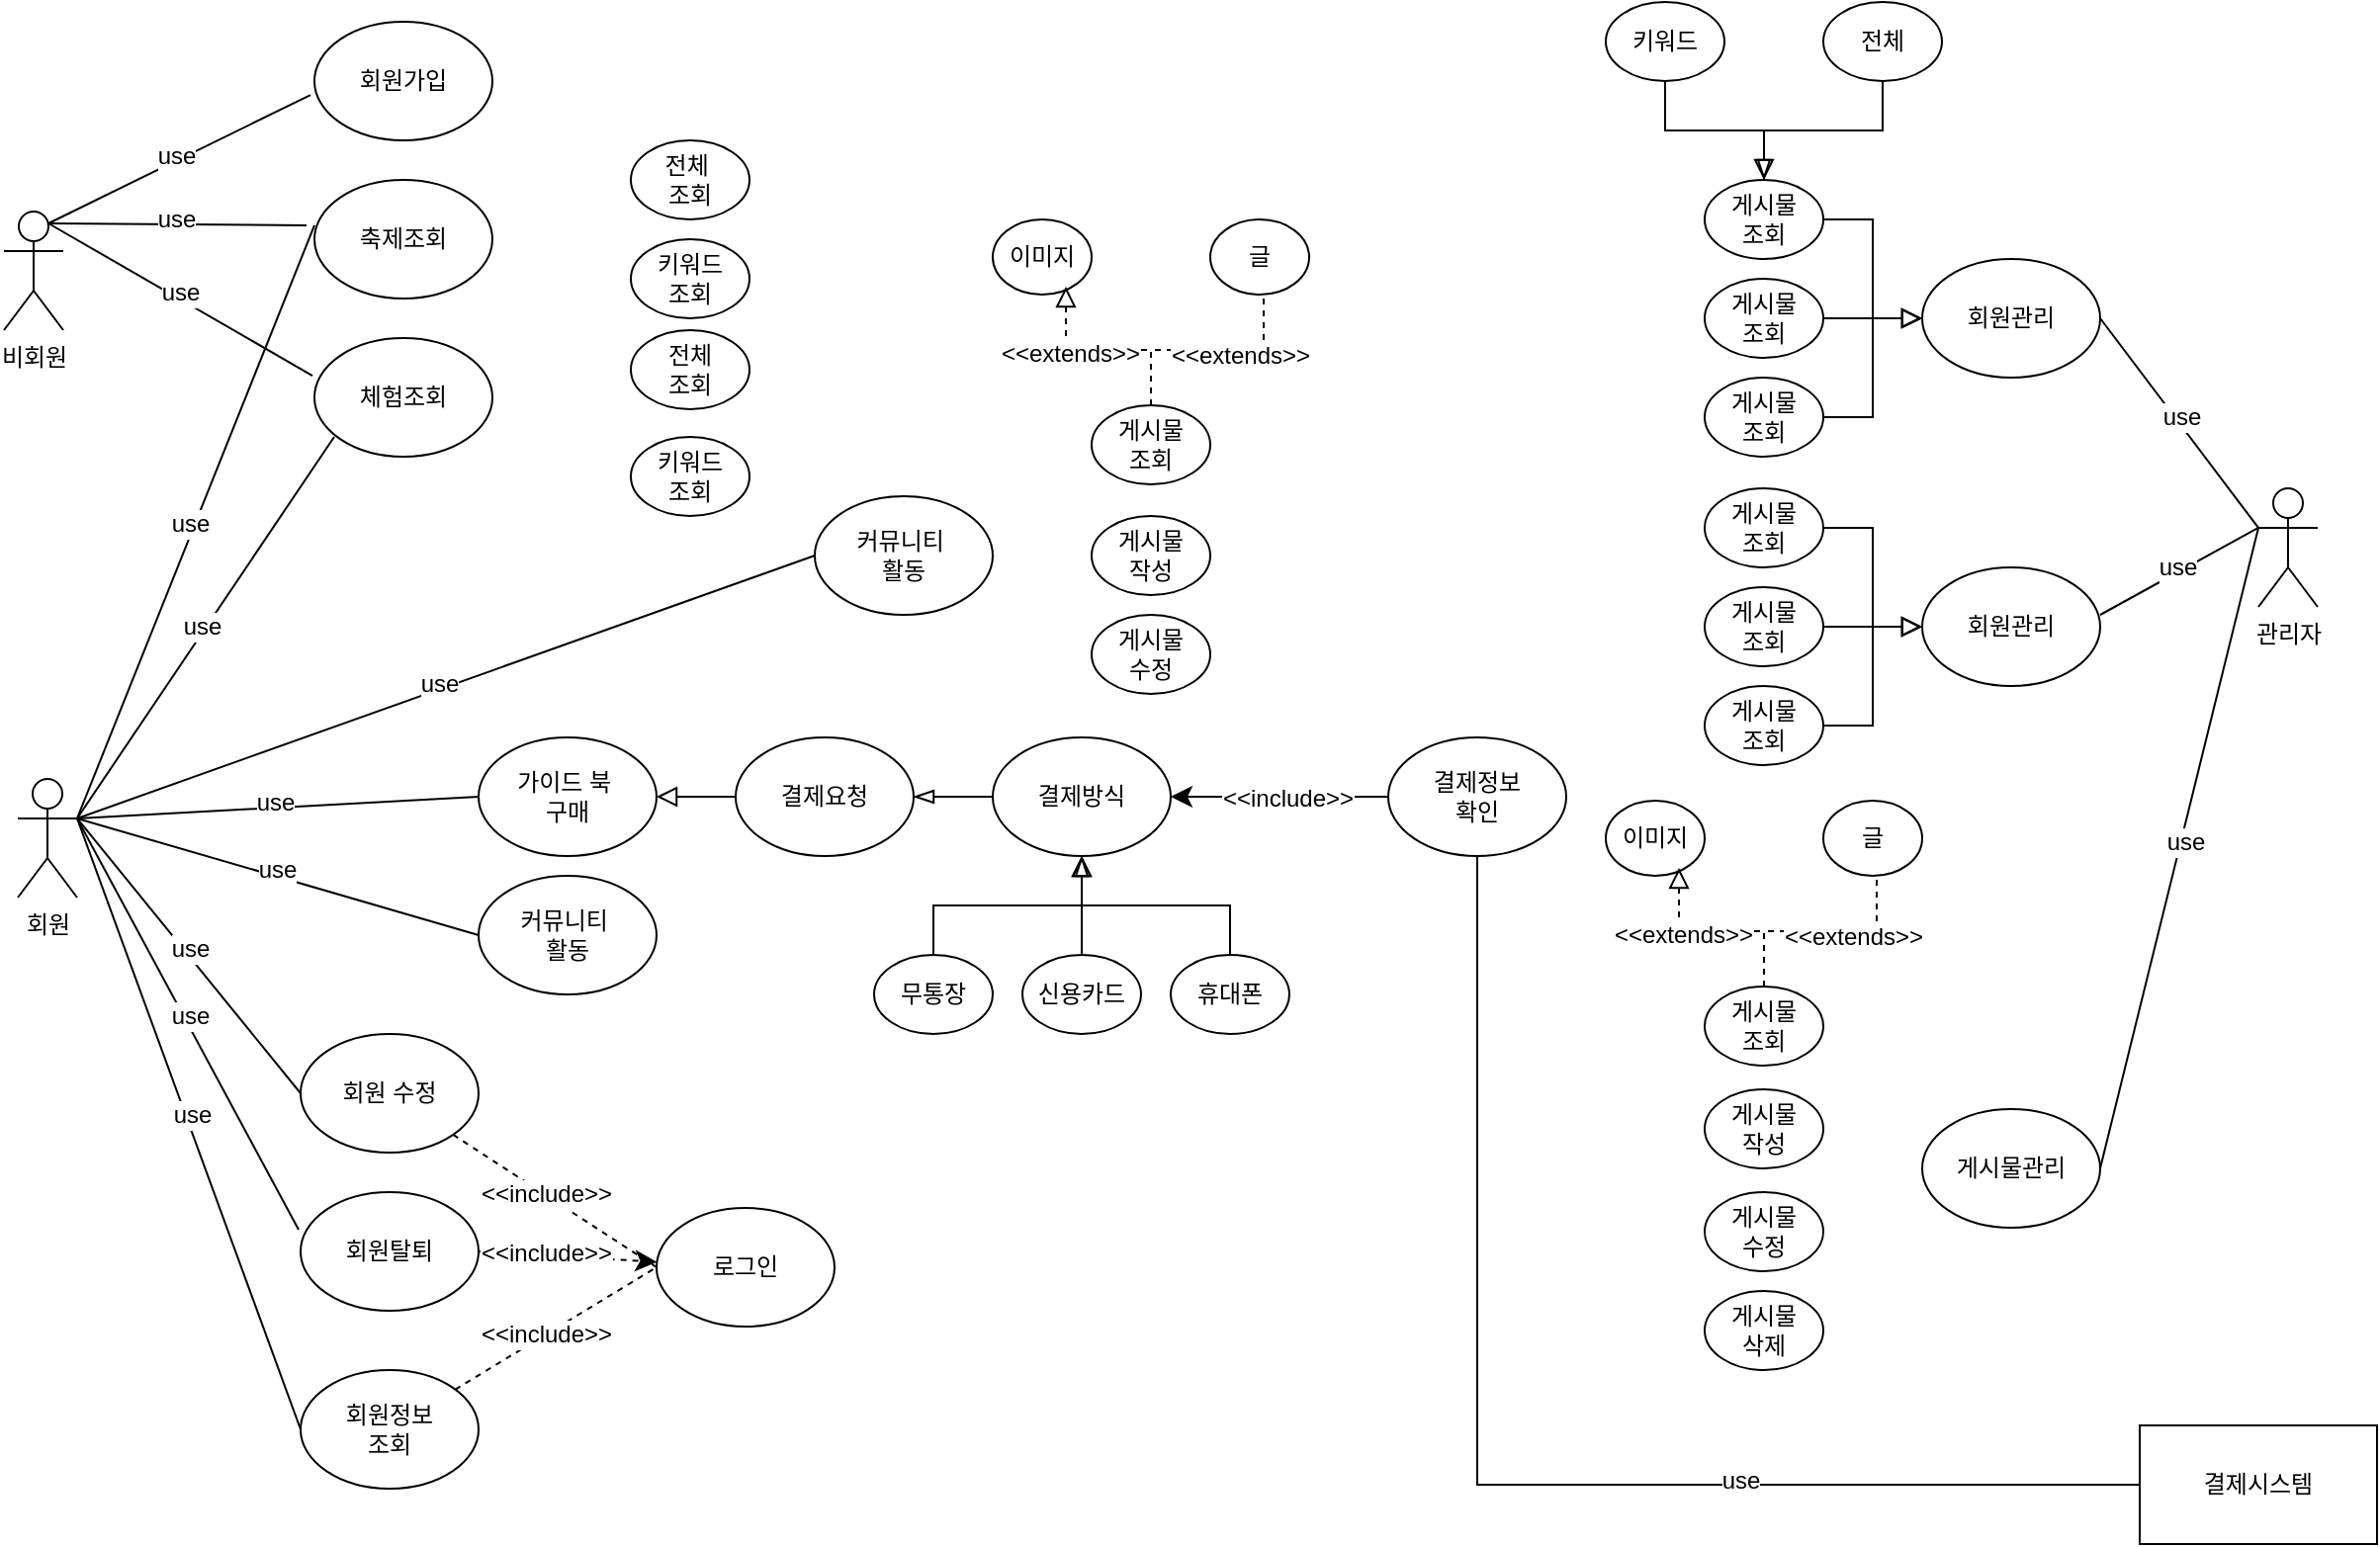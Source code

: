 <mxfile version="24.0.6" type="device" pages="2">
  <diagram id="R2lEEEUBdFMjLlhIrx00" name="Page-1">
    <mxGraphModel dx="1474" dy="796" grid="1" gridSize="10" guides="1" tooltips="1" connect="1" arrows="1" fold="1" page="1" pageScale="1" pageWidth="3300" pageHeight="4681" math="0" shadow="0" extFonts="Permanent Marker^https://fonts.googleapis.com/css?family=Permanent+Marker">
      <root>
        <mxCell id="0" />
        <mxCell id="1" parent="0" />
        <mxCell id="VDO-NJuJKdAogAIneXLv-1" value="비회원" style="shape=umlActor;verticalLabelPosition=bottom;verticalAlign=top;html=1;outlineConnect=0;" vertex="1" parent="1">
          <mxGeometry x="10" y="636" width="30" height="60" as="geometry" />
        </mxCell>
        <mxCell id="VDO-NJuJKdAogAIneXLv-2" value="회원" style="shape=umlActor;verticalLabelPosition=bottom;verticalAlign=top;html=1;outlineConnect=0;" vertex="1" parent="1">
          <mxGeometry x="17" y="923" width="30" height="60" as="geometry" />
        </mxCell>
        <mxCell id="VDO-NJuJKdAogAIneXLv-3" value="회원가입" style="ellipse;whiteSpace=wrap;html=1;" vertex="1" parent="1">
          <mxGeometry x="167" y="540" width="90" height="60" as="geometry" />
        </mxCell>
        <mxCell id="VDO-NJuJKdAogAIneXLv-7" value="축제조회" style="ellipse;whiteSpace=wrap;html=1;" vertex="1" parent="1">
          <mxGeometry x="167" y="620" width="90" height="60" as="geometry" />
        </mxCell>
        <mxCell id="VDO-NJuJKdAogAIneXLv-9" value="체험조회" style="ellipse;whiteSpace=wrap;html=1;" vertex="1" parent="1">
          <mxGeometry x="167" y="700" width="90" height="60" as="geometry" />
        </mxCell>
        <mxCell id="VDO-NJuJKdAogAIneXLv-10" value="커뮤니티&amp;nbsp;&lt;div&gt;활동&lt;/div&gt;" style="ellipse;whiteSpace=wrap;html=1;" vertex="1" parent="1">
          <mxGeometry x="420" y="780" width="90" height="60" as="geometry" />
        </mxCell>
        <mxCell id="VDO-NJuJKdAogAIneXLv-12" value="" style="endArrow=none;html=1;rounded=0;fontSize=12;startSize=8;endSize=8;curved=1;entryX=-0.022;entryY=0.617;entryDx=0;entryDy=0;entryPerimeter=0;exitX=0.75;exitY=0.1;exitDx=0;exitDy=0;exitPerimeter=0;" edge="1" parent="1" source="VDO-NJuJKdAogAIneXLv-1" target="VDO-NJuJKdAogAIneXLv-3">
          <mxGeometry width="50" height="50" relative="1" as="geometry">
            <mxPoint x="67" y="650" as="sourcePoint" />
            <mxPoint x="117" y="600" as="targetPoint" />
          </mxGeometry>
        </mxCell>
        <mxCell id="VDO-NJuJKdAogAIneXLv-13" value="use" style="edgeLabel;html=1;align=center;verticalAlign=middle;resizable=0;points=[];fontSize=12;" vertex="1" connectable="0" parent="VDO-NJuJKdAogAIneXLv-12">
          <mxGeometry x="-0.018" y="2" relative="1" as="geometry">
            <mxPoint y="-1" as="offset" />
          </mxGeometry>
        </mxCell>
        <mxCell id="VDO-NJuJKdAogAIneXLv-14" value="" style="endArrow=none;html=1;rounded=0;fontSize=12;startSize=8;endSize=8;curved=1;entryX=-0.044;entryY=0.383;entryDx=0;entryDy=0;entryPerimeter=0;exitX=0.75;exitY=0.1;exitDx=0;exitDy=0;exitPerimeter=0;" edge="1" parent="1" source="VDO-NJuJKdAogAIneXLv-1" target="VDO-NJuJKdAogAIneXLv-7">
          <mxGeometry width="50" height="50" relative="1" as="geometry">
            <mxPoint x="47" y="640" as="sourcePoint" />
            <mxPoint x="175" y="587" as="targetPoint" />
          </mxGeometry>
        </mxCell>
        <mxCell id="VDO-NJuJKdAogAIneXLv-15" value="use" style="edgeLabel;html=1;align=center;verticalAlign=middle;resizable=0;points=[];fontSize=12;" vertex="1" connectable="0" parent="VDO-NJuJKdAogAIneXLv-14">
          <mxGeometry x="-0.018" y="2" relative="1" as="geometry">
            <mxPoint y="-1" as="offset" />
          </mxGeometry>
        </mxCell>
        <mxCell id="VDO-NJuJKdAogAIneXLv-16" value="" style="endArrow=none;html=1;rounded=0;fontSize=12;startSize=8;endSize=8;curved=1;entryX=-0.011;entryY=0.317;entryDx=0;entryDy=0;entryPerimeter=0;exitX=0.75;exitY=0.1;exitDx=0;exitDy=0;exitPerimeter=0;" edge="1" parent="1" source="VDO-NJuJKdAogAIneXLv-1" target="VDO-NJuJKdAogAIneXLv-9">
          <mxGeometry width="50" height="50" relative="1" as="geometry">
            <mxPoint x="60" y="666" as="sourcePoint" />
            <mxPoint x="185" y="597" as="targetPoint" />
          </mxGeometry>
        </mxCell>
        <mxCell id="VDO-NJuJKdAogAIneXLv-17" value="use" style="edgeLabel;html=1;align=center;verticalAlign=middle;resizable=0;points=[];fontSize=12;" vertex="1" connectable="0" parent="VDO-NJuJKdAogAIneXLv-16">
          <mxGeometry x="-0.018" y="2" relative="1" as="geometry">
            <mxPoint y="-1" as="offset" />
          </mxGeometry>
        </mxCell>
        <mxCell id="VDO-NJuJKdAogAIneXLv-20" value="" style="endArrow=none;html=1;rounded=0;fontSize=12;startSize=8;endSize=8;curved=1;exitX=1;exitY=0.333;exitDx=0;exitDy=0;exitPerimeter=0;entryX=0.111;entryY=0.833;entryDx=0;entryDy=0;entryPerimeter=0;" edge="1" parent="1" source="VDO-NJuJKdAogAIneXLv-2" target="VDO-NJuJKdAogAIneXLv-9">
          <mxGeometry width="50" height="50" relative="1" as="geometry">
            <mxPoint x="43" y="652" as="sourcePoint" />
            <mxPoint x="167" y="750" as="targetPoint" />
          </mxGeometry>
        </mxCell>
        <mxCell id="VDO-NJuJKdAogAIneXLv-21" value="use" style="edgeLabel;html=1;align=center;verticalAlign=middle;resizable=0;points=[];fontSize=12;" vertex="1" connectable="0" parent="VDO-NJuJKdAogAIneXLv-20">
          <mxGeometry x="-0.018" y="2" relative="1" as="geometry">
            <mxPoint y="-1" as="offset" />
          </mxGeometry>
        </mxCell>
        <mxCell id="VDO-NJuJKdAogAIneXLv-22" value="" style="endArrow=none;html=1;rounded=0;fontSize=12;startSize=8;endSize=8;curved=1;exitX=1;exitY=0.333;exitDx=0;exitDy=0;exitPerimeter=0;entryX=0;entryY=0.383;entryDx=0;entryDy=0;entryPerimeter=0;" edge="1" parent="1" source="VDO-NJuJKdAogAIneXLv-2" target="VDO-NJuJKdAogAIneXLv-7">
          <mxGeometry width="50" height="50" relative="1" as="geometry">
            <mxPoint x="57" y="880" as="sourcePoint" />
            <mxPoint x="187" y="760" as="targetPoint" />
          </mxGeometry>
        </mxCell>
        <mxCell id="VDO-NJuJKdAogAIneXLv-23" value="use" style="edgeLabel;html=1;align=center;verticalAlign=middle;resizable=0;points=[];fontSize=12;" vertex="1" connectable="0" parent="VDO-NJuJKdAogAIneXLv-22">
          <mxGeometry x="-0.018" y="2" relative="1" as="geometry">
            <mxPoint y="-1" as="offset" />
          </mxGeometry>
        </mxCell>
        <mxCell id="VDO-NJuJKdAogAIneXLv-26" value="전체&amp;nbsp;&lt;div&gt;조회&lt;/div&gt;" style="ellipse;whiteSpace=wrap;html=1;" vertex="1" parent="1">
          <mxGeometry x="327" y="600" width="60" height="40" as="geometry" />
        </mxCell>
        <mxCell id="VDO-NJuJKdAogAIneXLv-28" value="키워드&lt;div&gt;조회&lt;/div&gt;" style="ellipse;whiteSpace=wrap;html=1;" vertex="1" parent="1">
          <mxGeometry x="327" y="650" width="60" height="40" as="geometry" />
        </mxCell>
        <mxCell id="VDO-NJuJKdAogAIneXLv-31" value="전체&lt;div&gt;조회&lt;/div&gt;" style="ellipse;whiteSpace=wrap;html=1;" vertex="1" parent="1">
          <mxGeometry x="327" y="696" width="60" height="40" as="geometry" />
        </mxCell>
        <mxCell id="VDO-NJuJKdAogAIneXLv-32" value="키워드&lt;div&gt;조회&lt;/div&gt;" style="ellipse;whiteSpace=wrap;html=1;" vertex="1" parent="1">
          <mxGeometry x="327" y="750" width="60" height="40" as="geometry" />
        </mxCell>
        <mxCell id="VDO-NJuJKdAogAIneXLv-34" value="가이드 북&amp;nbsp;&lt;div&gt;구매&lt;/div&gt;" style="ellipse;whiteSpace=wrap;html=1;" vertex="1" parent="1">
          <mxGeometry x="250" y="902" width="90" height="60" as="geometry" />
        </mxCell>
        <mxCell id="VDO-NJuJKdAogAIneXLv-35" value="커뮤니티&amp;nbsp;&lt;div&gt;활동&lt;/div&gt;" style="ellipse;whiteSpace=wrap;html=1;" vertex="1" parent="1">
          <mxGeometry x="250" y="972" width="90" height="60" as="geometry" />
        </mxCell>
        <mxCell id="VDO-NJuJKdAogAIneXLv-174" style="edgeStyle=none;curved=1;rounded=0;orthogonalLoop=1;jettySize=auto;html=1;entryX=0;entryY=0.5;entryDx=0;entryDy=0;fontSize=12;startSize=8;endSize=8;dashed=1;endArrow=none;endFill=0;" edge="1" parent="1" source="VDO-NJuJKdAogAIneXLv-36" target="VDO-NJuJKdAogAIneXLv-172">
          <mxGeometry relative="1" as="geometry" />
        </mxCell>
        <mxCell id="VDO-NJuJKdAogAIneXLv-177" value="&amp;lt;&amp;lt;include&amp;gt;&amp;gt;" style="edgeLabel;html=1;align=center;verticalAlign=middle;resizable=0;points=[];fontSize=12;" vertex="1" connectable="0" parent="VDO-NJuJKdAogAIneXLv-174">
          <mxGeometry x="-0.107" relative="1" as="geometry">
            <mxPoint as="offset" />
          </mxGeometry>
        </mxCell>
        <mxCell id="VDO-NJuJKdAogAIneXLv-36" value="회원 수정" style="ellipse;whiteSpace=wrap;html=1;" vertex="1" parent="1">
          <mxGeometry x="160" y="1052" width="90" height="60" as="geometry" />
        </mxCell>
        <mxCell id="VDO-NJuJKdAogAIneXLv-175" style="edgeStyle=none;curved=1;rounded=0;orthogonalLoop=1;jettySize=auto;html=1;exitX=1;exitY=0.5;exitDx=0;exitDy=0;fontSize=12;startSize=8;endSize=8;dashed=1;" edge="1" parent="1" source="VDO-NJuJKdAogAIneXLv-37" target="VDO-NJuJKdAogAIneXLv-172">
          <mxGeometry relative="1" as="geometry" />
        </mxCell>
        <mxCell id="VDO-NJuJKdAogAIneXLv-178" value="Text" style="edgeLabel;html=1;align=center;verticalAlign=middle;resizable=0;points=[];fontSize=12;" vertex="1" connectable="0" parent="VDO-NJuJKdAogAIneXLv-175">
          <mxGeometry x="0.238" y="3" relative="1" as="geometry">
            <mxPoint as="offset" />
          </mxGeometry>
        </mxCell>
        <mxCell id="VDO-NJuJKdAogAIneXLv-179" value="&amp;lt;&amp;lt;include&amp;gt;&amp;gt;" style="edgeLabel;html=1;align=center;verticalAlign=middle;resizable=0;points=[];fontSize=12;" vertex="1" connectable="0" parent="VDO-NJuJKdAogAIneXLv-175">
          <mxGeometry x="-0.247" y="1" relative="1" as="geometry">
            <mxPoint as="offset" />
          </mxGeometry>
        </mxCell>
        <mxCell id="VDO-NJuJKdAogAIneXLv-37" value="회원탈퇴" style="ellipse;whiteSpace=wrap;html=1;" vertex="1" parent="1">
          <mxGeometry x="160" y="1132" width="90" height="60" as="geometry" />
        </mxCell>
        <mxCell id="VDO-NJuJKdAogAIneXLv-176" style="edgeStyle=none;curved=1;rounded=0;orthogonalLoop=1;jettySize=auto;html=1;entryX=0;entryY=0.5;entryDx=0;entryDy=0;fontSize=12;startSize=8;endSize=8;dashed=1;endArrow=none;endFill=0;" edge="1" parent="1" source="VDO-NJuJKdAogAIneXLv-38" target="VDO-NJuJKdAogAIneXLv-172">
          <mxGeometry relative="1" as="geometry" />
        </mxCell>
        <mxCell id="VDO-NJuJKdAogAIneXLv-180" value="&amp;lt;&amp;lt;include&amp;gt;&amp;gt;" style="edgeLabel;html=1;align=center;verticalAlign=middle;resizable=0;points=[];fontSize=12;" vertex="1" connectable="0" parent="VDO-NJuJKdAogAIneXLv-176">
          <mxGeometry x="-0.101" relative="1" as="geometry">
            <mxPoint as="offset" />
          </mxGeometry>
        </mxCell>
        <mxCell id="VDO-NJuJKdAogAIneXLv-38" value="회원정보&lt;div&gt;조회&lt;/div&gt;" style="ellipse;whiteSpace=wrap;html=1;" vertex="1" parent="1">
          <mxGeometry x="160" y="1222" width="90" height="60" as="geometry" />
        </mxCell>
        <mxCell id="VDO-NJuJKdAogAIneXLv-159" style="edgeStyle=none;curved=1;rounded=0;orthogonalLoop=1;jettySize=auto;html=1;entryX=1;entryY=0.5;entryDx=0;entryDy=0;fontSize=12;startSize=8;endSize=8;endArrow=block;endFill=0;" edge="1" parent="1" source="VDO-NJuJKdAogAIneXLv-39" target="VDO-NJuJKdAogAIneXLv-34">
          <mxGeometry relative="1" as="geometry" />
        </mxCell>
        <mxCell id="VDO-NJuJKdAogAIneXLv-39" value="결제요청" style="ellipse;whiteSpace=wrap;html=1;" vertex="1" parent="1">
          <mxGeometry x="380" y="902" width="90" height="60" as="geometry" />
        </mxCell>
        <mxCell id="VDO-NJuJKdAogAIneXLv-158" style="edgeStyle=none;curved=1;rounded=0;orthogonalLoop=1;jettySize=auto;html=1;entryX=1;entryY=0.5;entryDx=0;entryDy=0;fontSize=12;startSize=8;endSize=8;endArrow=blockThin;endFill=0;" edge="1" parent="1" source="VDO-NJuJKdAogAIneXLv-40" target="VDO-NJuJKdAogAIneXLv-39">
          <mxGeometry relative="1" as="geometry" />
        </mxCell>
        <mxCell id="VDO-NJuJKdAogAIneXLv-40" value="결제방식" style="ellipse;whiteSpace=wrap;html=1;" vertex="1" parent="1">
          <mxGeometry x="510" y="902" width="90" height="60" as="geometry" />
        </mxCell>
        <mxCell id="VDO-NJuJKdAogAIneXLv-42" value="게시물&lt;div&gt;작성&lt;/div&gt;" style="ellipse;whiteSpace=wrap;html=1;" vertex="1" parent="1">
          <mxGeometry x="560" y="790" width="60" height="40" as="geometry" />
        </mxCell>
        <mxCell id="VDO-NJuJKdAogAIneXLv-43" value="게시물&lt;div&gt;수정&lt;/div&gt;" style="ellipse;whiteSpace=wrap;html=1;" vertex="1" parent="1">
          <mxGeometry x="560" y="840" width="60" height="40" as="geometry" />
        </mxCell>
        <mxCell id="VDO-NJuJKdAogAIneXLv-155" style="edgeStyle=orthogonalEdgeStyle;rounded=0;orthogonalLoop=1;jettySize=auto;html=1;entryX=0.5;entryY=1;entryDx=0;entryDy=0;fontSize=12;startSize=8;endSize=8;endArrow=block;endFill=0;" edge="1" parent="1" source="VDO-NJuJKdAogAIneXLv-49" target="VDO-NJuJKdAogAIneXLv-40">
          <mxGeometry relative="1" as="geometry" />
        </mxCell>
        <mxCell id="VDO-NJuJKdAogAIneXLv-49" value="무통장" style="ellipse;whiteSpace=wrap;html=1;" vertex="1" parent="1">
          <mxGeometry x="450" y="1012" width="60" height="40" as="geometry" />
        </mxCell>
        <mxCell id="VDO-NJuJKdAogAIneXLv-156" style="edgeStyle=none;curved=1;rounded=0;orthogonalLoop=1;jettySize=auto;html=1;fontSize=12;startSize=8;endSize=8;endArrow=block;endFill=0;" edge="1" parent="1" target="VDO-NJuJKdAogAIneXLv-40">
          <mxGeometry relative="1" as="geometry">
            <mxPoint x="555" y="1012" as="sourcePoint" />
          </mxGeometry>
        </mxCell>
        <mxCell id="VDO-NJuJKdAogAIneXLv-50" value="신용카드" style="ellipse;whiteSpace=wrap;html=1;" vertex="1" parent="1">
          <mxGeometry x="525" y="1012" width="60" height="40" as="geometry" />
        </mxCell>
        <mxCell id="VDO-NJuJKdAogAIneXLv-157" style="edgeStyle=orthogonalEdgeStyle;rounded=0;orthogonalLoop=1;jettySize=auto;html=1;entryX=0.5;entryY=1;entryDx=0;entryDy=0;fontSize=12;startSize=8;endSize=8;endArrow=blockThin;endFill=0;" edge="1" parent="1" source="VDO-NJuJKdAogAIneXLv-51" target="VDO-NJuJKdAogAIneXLv-40">
          <mxGeometry relative="1" as="geometry" />
        </mxCell>
        <mxCell id="VDO-NJuJKdAogAIneXLv-51" value="휴대폰" style="ellipse;whiteSpace=wrap;html=1;" vertex="1" parent="1">
          <mxGeometry x="600" y="1012" width="60" height="40" as="geometry" />
        </mxCell>
        <mxCell id="VDO-NJuJKdAogAIneXLv-153" style="edgeStyle=none;curved=1;rounded=0;orthogonalLoop=1;jettySize=auto;html=1;exitX=0;exitY=0.5;exitDx=0;exitDy=0;entryX=1;entryY=0.5;entryDx=0;entryDy=0;fontSize=12;startSize=8;endSize=8;" edge="1" parent="1" source="VDO-NJuJKdAogAIneXLv-52" target="VDO-NJuJKdAogAIneXLv-40">
          <mxGeometry relative="1" as="geometry" />
        </mxCell>
        <mxCell id="VDO-NJuJKdAogAIneXLv-154" value="&amp;lt;&amp;lt;include&amp;gt;&amp;gt;" style="edgeLabel;html=1;align=center;verticalAlign=middle;resizable=0;points=[];fontSize=12;" vertex="1" connectable="0" parent="VDO-NJuJKdAogAIneXLv-153">
          <mxGeometry x="-0.073" y="1" relative="1" as="geometry">
            <mxPoint as="offset" />
          </mxGeometry>
        </mxCell>
        <mxCell id="VDO-NJuJKdAogAIneXLv-52" value="결제정보&lt;div&gt;확인&lt;/div&gt;" style="ellipse;whiteSpace=wrap;html=1;" vertex="1" parent="1">
          <mxGeometry x="710" y="902" width="90" height="60" as="geometry" />
        </mxCell>
        <mxCell id="VDO-NJuJKdAogAIneXLv-53" value="관리자" style="shape=umlActor;verticalLabelPosition=bottom;verticalAlign=top;html=1;outlineConnect=0;" vertex="1" parent="1">
          <mxGeometry x="1150" y="776" width="30" height="60" as="geometry" />
        </mxCell>
        <mxCell id="VDO-NJuJKdAogAIneXLv-54" value="회원관리" style="ellipse;whiteSpace=wrap;html=1;" vertex="1" parent="1">
          <mxGeometry x="980" y="660" width="90" height="60" as="geometry" />
        </mxCell>
        <mxCell id="VDO-NJuJKdAogAIneXLv-56" value="게시물관리" style="ellipse;whiteSpace=wrap;html=1;" vertex="1" parent="1">
          <mxGeometry x="980" y="1090" width="90" height="60" as="geometry" />
        </mxCell>
        <mxCell id="VDO-NJuJKdAogAIneXLv-96" style="edgeStyle=none;curved=1;rounded=0;orthogonalLoop=1;jettySize=auto;html=1;entryX=0;entryY=0.5;entryDx=0;entryDy=0;fontSize=12;startSize=8;endSize=8;endArrow=block;endFill=0;" edge="1" parent="1" source="VDO-NJuJKdAogAIneXLv-60" target="VDO-NJuJKdAogAIneXLv-54">
          <mxGeometry relative="1" as="geometry" />
        </mxCell>
        <mxCell id="VDO-NJuJKdAogAIneXLv-60" value="게시물&lt;div&gt;조회&lt;/div&gt;" style="ellipse;whiteSpace=wrap;html=1;" vertex="1" parent="1">
          <mxGeometry x="870" y="670" width="60" height="40" as="geometry" />
        </mxCell>
        <mxCell id="VDO-NJuJKdAogAIneXLv-95" style="edgeStyle=orthogonalEdgeStyle;rounded=0;orthogonalLoop=1;jettySize=auto;html=1;exitX=1;exitY=0.5;exitDx=0;exitDy=0;fontSize=12;startSize=8;endSize=8;entryX=0;entryY=0.5;entryDx=0;entryDy=0;endArrow=block;endFill=0;" edge="1" parent="1" source="VDO-NJuJKdAogAIneXLv-61" target="VDO-NJuJKdAogAIneXLv-54">
          <mxGeometry relative="1" as="geometry">
            <mxPoint x="950" y="690" as="targetPoint" />
          </mxGeometry>
        </mxCell>
        <mxCell id="VDO-NJuJKdAogAIneXLv-61" value="게시물&lt;div&gt;조회&lt;/div&gt;" style="ellipse;whiteSpace=wrap;html=1;" vertex="1" parent="1">
          <mxGeometry x="870" y="720" width="60" height="40" as="geometry" />
        </mxCell>
        <mxCell id="VDO-NJuJKdAogAIneXLv-97" style="edgeStyle=orthogonalEdgeStyle;rounded=0;orthogonalLoop=1;jettySize=auto;html=1;entryX=0;entryY=0.5;entryDx=0;entryDy=0;fontSize=12;startSize=8;endSize=8;endArrow=block;endFill=0;" edge="1" parent="1" source="VDO-NJuJKdAogAIneXLv-62" target="VDO-NJuJKdAogAIneXLv-54">
          <mxGeometry relative="1" as="geometry" />
        </mxCell>
        <mxCell id="VDO-NJuJKdAogAIneXLv-62" value="게시물&lt;div&gt;조회&lt;/div&gt;" style="ellipse;whiteSpace=wrap;html=1;" vertex="1" parent="1">
          <mxGeometry x="870" y="620" width="60" height="40" as="geometry" />
        </mxCell>
        <mxCell id="VDO-NJuJKdAogAIneXLv-122" style="edgeStyle=orthogonalEdgeStyle;rounded=0;orthogonalLoop=1;jettySize=auto;html=1;entryX=0.5;entryY=0;entryDx=0;entryDy=0;fontSize=12;startSize=8;endSize=8;endArrow=blockThin;endFill=0;" edge="1" parent="1" source="VDO-NJuJKdAogAIneXLv-63" target="VDO-NJuJKdAogAIneXLv-62">
          <mxGeometry relative="1" as="geometry" />
        </mxCell>
        <mxCell id="VDO-NJuJKdAogAIneXLv-63" value="전체" style="ellipse;whiteSpace=wrap;html=1;" vertex="1" parent="1">
          <mxGeometry x="930" y="530" width="60" height="40" as="geometry" />
        </mxCell>
        <mxCell id="VDO-NJuJKdAogAIneXLv-121" style="edgeStyle=orthogonalEdgeStyle;rounded=0;orthogonalLoop=1;jettySize=auto;html=1;entryX=0.5;entryY=0;entryDx=0;entryDy=0;fontSize=12;startSize=8;endSize=8;endArrow=block;endFill=0;" edge="1" parent="1" source="VDO-NJuJKdAogAIneXLv-64" target="VDO-NJuJKdAogAIneXLv-62">
          <mxGeometry relative="1" as="geometry" />
        </mxCell>
        <mxCell id="VDO-NJuJKdAogAIneXLv-64" value="키워드" style="ellipse;whiteSpace=wrap;html=1;" vertex="1" parent="1">
          <mxGeometry x="820" y="530" width="60" height="40" as="geometry" />
        </mxCell>
        <mxCell id="VDO-NJuJKdAogAIneXLv-125" value="e" style="edgeStyle=orthogonalEdgeStyle;rounded=0;orthogonalLoop=1;jettySize=auto;html=1;entryX=0;entryY=1;entryDx=0;entryDy=0;fontSize=12;startSize=8;endSize=8;endArrow=blockThin;endFill=0;exitX=0.5;exitY=0;exitDx=0;exitDy=0;dashed=1;" edge="1" parent="1" source="VDO-NJuJKdAogAIneXLv-65" target="VDO-NJuJKdAogAIneXLv-69">
          <mxGeometry relative="1" as="geometry">
            <Array as="points">
              <mxPoint x="900" y="1000" />
              <mxPoint x="957" y="1000" />
              <mxPoint x="957" y="966" />
            </Array>
          </mxGeometry>
        </mxCell>
        <mxCell id="VDO-NJuJKdAogAIneXLv-127" value="&amp;lt;&amp;lt;extends&amp;gt;&amp;gt;" style="edgeLabel;html=1;align=center;verticalAlign=middle;resizable=0;points=[];fontSize=12;" vertex="1" connectable="0" parent="VDO-NJuJKdAogAIneXLv-125">
          <mxGeometry x="0.05" y="-3" relative="1" as="geometry">
            <mxPoint as="offset" />
          </mxGeometry>
        </mxCell>
        <mxCell id="VDO-NJuJKdAogAIneXLv-65" value="게시물&lt;div&gt;조회&lt;/div&gt;" style="ellipse;whiteSpace=wrap;html=1;" vertex="1" parent="1">
          <mxGeometry x="870" y="1028" width="60" height="40" as="geometry" />
        </mxCell>
        <mxCell id="VDO-NJuJKdAogAIneXLv-66" value="게시물&lt;div&gt;작성&lt;/div&gt;" style="ellipse;whiteSpace=wrap;html=1;" vertex="1" parent="1">
          <mxGeometry x="870" y="1080" width="60" height="40" as="geometry" />
        </mxCell>
        <mxCell id="VDO-NJuJKdAogAIneXLv-67" value="게시물&lt;div&gt;수정&lt;/div&gt;" style="ellipse;whiteSpace=wrap;html=1;" vertex="1" parent="1">
          <mxGeometry x="870" y="1132" width="60" height="40" as="geometry" />
        </mxCell>
        <mxCell id="VDO-NJuJKdAogAIneXLv-68" value="게시물&lt;div&gt;삭제&lt;/div&gt;" style="ellipse;whiteSpace=wrap;html=1;" vertex="1" parent="1">
          <mxGeometry x="870" y="1182" width="60" height="40" as="geometry" />
        </mxCell>
        <mxCell id="VDO-NJuJKdAogAIneXLv-69" value="글" style="ellipse;whiteSpace=wrap;html=1;" vertex="1" parent="1">
          <mxGeometry x="930" y="934" width="50" height="38" as="geometry" />
        </mxCell>
        <mxCell id="VDO-NJuJKdAogAIneXLv-71" value="이미지" style="ellipse;whiteSpace=wrap;html=1;" vertex="1" parent="1">
          <mxGeometry x="820" y="934" width="50" height="38" as="geometry" />
        </mxCell>
        <mxCell id="VDO-NJuJKdAogAIneXLv-72" value="" style="endArrow=none;html=1;rounded=0;fontSize=12;startSize=8;endSize=8;curved=1;exitX=1;exitY=0.5;exitDx=0;exitDy=0;entryX=0;entryY=0.333;entryDx=0;entryDy=0;entryPerimeter=0;" edge="1" parent="1" source="VDO-NJuJKdAogAIneXLv-54" target="VDO-NJuJKdAogAIneXLv-53">
          <mxGeometry width="50" height="50" relative="1" as="geometry">
            <mxPoint x="990" y="1005" as="sourcePoint" />
            <mxPoint x="1120" y="812" as="targetPoint" />
          </mxGeometry>
        </mxCell>
        <mxCell id="VDO-NJuJKdAogAIneXLv-73" value="use" style="edgeLabel;html=1;align=center;verticalAlign=middle;resizable=0;points=[];fontSize=12;" vertex="1" connectable="0" parent="VDO-NJuJKdAogAIneXLv-72">
          <mxGeometry x="-0.018" y="2" relative="1" as="geometry">
            <mxPoint y="-1" as="offset" />
          </mxGeometry>
        </mxCell>
        <mxCell id="VDO-NJuJKdAogAIneXLv-74" value="" style="endArrow=none;html=1;rounded=0;fontSize=12;startSize=8;endSize=8;curved=1;exitX=1;exitY=0.4;exitDx=0;exitDy=0;entryX=0;entryY=0.333;entryDx=0;entryDy=0;entryPerimeter=0;exitPerimeter=0;" edge="1" parent="1" source="VDO-NJuJKdAogAIneXLv-113" target="VDO-NJuJKdAogAIneXLv-53">
          <mxGeometry width="50" height="50" relative="1" as="geometry">
            <mxPoint x="1070" y="842" as="sourcePoint" />
            <mxPoint x="1160" y="806" as="targetPoint" />
          </mxGeometry>
        </mxCell>
        <mxCell id="VDO-NJuJKdAogAIneXLv-75" value="use" style="edgeLabel;html=1;align=center;verticalAlign=middle;resizable=0;points=[];fontSize=12;" vertex="1" connectable="0" parent="VDO-NJuJKdAogAIneXLv-74">
          <mxGeometry x="-0.018" y="2" relative="1" as="geometry">
            <mxPoint y="-1" as="offset" />
          </mxGeometry>
        </mxCell>
        <mxCell id="VDO-NJuJKdAogAIneXLv-76" value="" style="endArrow=none;html=1;rounded=0;fontSize=12;startSize=8;endSize=8;curved=1;exitX=0;exitY=0.333;exitDx=0;exitDy=0;entryX=1;entryY=0.5;entryDx=0;entryDy=0;exitPerimeter=0;" edge="1" parent="1" source="VDO-NJuJKdAogAIneXLv-53" target="VDO-NJuJKdAogAIneXLv-56">
          <mxGeometry width="50" height="50" relative="1" as="geometry">
            <mxPoint x="1090" y="710" as="sourcePoint" />
            <mxPoint x="1170" y="816" as="targetPoint" />
          </mxGeometry>
        </mxCell>
        <mxCell id="VDO-NJuJKdAogAIneXLv-77" value="use" style="edgeLabel;html=1;align=center;verticalAlign=middle;resizable=0;points=[];fontSize=12;" vertex="1" connectable="0" parent="VDO-NJuJKdAogAIneXLv-76">
          <mxGeometry x="-0.018" y="2" relative="1" as="geometry">
            <mxPoint y="-1" as="offset" />
          </mxGeometry>
        </mxCell>
        <mxCell id="VDO-NJuJKdAogAIneXLv-78" value="결제시스템" style="rounded=0;whiteSpace=wrap;html=1;" vertex="1" parent="1">
          <mxGeometry x="1090" y="1250" width="120" height="60" as="geometry" />
        </mxCell>
        <mxCell id="VDO-NJuJKdAogAIneXLv-84" value="" style="edgeStyle=segmentEdgeStyle;endArrow=none;html=1;curved=0;rounded=0;endSize=8;startSize=8;fontSize=12;exitX=0;exitY=0.5;exitDx=0;exitDy=0;entryX=0.5;entryY=1;entryDx=0;entryDy=0;endFill=0;" edge="1" parent="1" source="VDO-NJuJKdAogAIneXLv-78" target="VDO-NJuJKdAogAIneXLv-52">
          <mxGeometry width="50" height="50" relative="1" as="geometry">
            <mxPoint x="940" y="1230" as="sourcePoint" />
            <mxPoint x="990" y="1180" as="targetPoint" />
          </mxGeometry>
        </mxCell>
        <mxCell id="VDO-NJuJKdAogAIneXLv-85" value="use" style="edgeLabel;html=1;align=center;verticalAlign=middle;resizable=0;points=[];fontSize=12;" vertex="1" connectable="0" parent="VDO-NJuJKdAogAIneXLv-84">
          <mxGeometry x="-0.381" y="-2" relative="1" as="geometry">
            <mxPoint as="offset" />
          </mxGeometry>
        </mxCell>
        <mxCell id="VDO-NJuJKdAogAIneXLv-113" value="회원관리" style="ellipse;whiteSpace=wrap;html=1;" vertex="1" parent="1">
          <mxGeometry x="980" y="816" width="90" height="60" as="geometry" />
        </mxCell>
        <mxCell id="VDO-NJuJKdAogAIneXLv-114" style="edgeStyle=none;curved=1;rounded=0;orthogonalLoop=1;jettySize=auto;html=1;entryX=0;entryY=0.5;entryDx=0;entryDy=0;fontSize=12;startSize=8;endSize=8;endArrow=block;endFill=0;" edge="1" parent="1" source="VDO-NJuJKdAogAIneXLv-115" target="VDO-NJuJKdAogAIneXLv-113">
          <mxGeometry relative="1" as="geometry" />
        </mxCell>
        <mxCell id="VDO-NJuJKdAogAIneXLv-115" value="게시물&lt;div&gt;조회&lt;/div&gt;" style="ellipse;whiteSpace=wrap;html=1;" vertex="1" parent="1">
          <mxGeometry x="870" y="826" width="60" height="40" as="geometry" />
        </mxCell>
        <mxCell id="VDO-NJuJKdAogAIneXLv-116" style="edgeStyle=orthogonalEdgeStyle;rounded=0;orthogonalLoop=1;jettySize=auto;html=1;exitX=1;exitY=0.5;exitDx=0;exitDy=0;fontSize=12;startSize=8;endSize=8;entryX=0;entryY=0.5;entryDx=0;entryDy=0;endArrow=block;endFill=0;" edge="1" parent="1" source="VDO-NJuJKdAogAIneXLv-117" target="VDO-NJuJKdAogAIneXLv-113">
          <mxGeometry relative="1" as="geometry">
            <mxPoint x="950" y="846" as="targetPoint" />
          </mxGeometry>
        </mxCell>
        <mxCell id="VDO-NJuJKdAogAIneXLv-117" value="게시물&lt;div&gt;조회&lt;/div&gt;" style="ellipse;whiteSpace=wrap;html=1;" vertex="1" parent="1">
          <mxGeometry x="870" y="876" width="60" height="40" as="geometry" />
        </mxCell>
        <mxCell id="VDO-NJuJKdAogAIneXLv-118" style="edgeStyle=orthogonalEdgeStyle;rounded=0;orthogonalLoop=1;jettySize=auto;html=1;entryX=0;entryY=0.5;entryDx=0;entryDy=0;fontSize=12;startSize=8;endSize=8;endArrow=block;endFill=0;" edge="1" parent="1" source="VDO-NJuJKdAogAIneXLv-119" target="VDO-NJuJKdAogAIneXLv-113">
          <mxGeometry relative="1" as="geometry" />
        </mxCell>
        <mxCell id="VDO-NJuJKdAogAIneXLv-119" value="게시물&lt;div&gt;조회&lt;/div&gt;" style="ellipse;whiteSpace=wrap;html=1;" vertex="1" parent="1">
          <mxGeometry x="870" y="776" width="60" height="40" as="geometry" />
        </mxCell>
        <mxCell id="VDO-NJuJKdAogAIneXLv-124" value="" style="edgeStyle=orthogonalEdgeStyle;rounded=0;orthogonalLoop=1;jettySize=auto;html=1;entryX=0.74;entryY=0.895;entryDx=0;entryDy=0;entryPerimeter=0;fontSize=12;startSize=8;endSize=8;endArrow=block;endFill=0;dashed=1;" edge="1" parent="1" source="VDO-NJuJKdAogAIneXLv-65" target="VDO-NJuJKdAogAIneXLv-71">
          <mxGeometry relative="1" as="geometry">
            <Array as="points">
              <mxPoint x="900" y="1000" />
              <mxPoint x="857" y="1000" />
            </Array>
          </mxGeometry>
        </mxCell>
        <mxCell id="VDO-NJuJKdAogAIneXLv-129" value="&amp;lt;&amp;lt;extends&amp;gt;&amp;gt;" style="edgeLabel;html=1;align=center;verticalAlign=middle;resizable=0;points=[];fontSize=12;" vertex="1" connectable="0" parent="VDO-NJuJKdAogAIneXLv-124">
          <mxGeometry x="0.418" y="-2" relative="1" as="geometry">
            <mxPoint y="4" as="offset" />
          </mxGeometry>
        </mxCell>
        <mxCell id="VDO-NJuJKdAogAIneXLv-146" value="e" style="edgeStyle=orthogonalEdgeStyle;rounded=0;orthogonalLoop=1;jettySize=auto;html=1;entryX=0;entryY=1;entryDx=0;entryDy=0;fontSize=12;startSize=8;endSize=8;endArrow=blockThin;endFill=0;exitX=0.5;exitY=0;exitDx=0;exitDy=0;dashed=1;" edge="1" parent="1" source="VDO-NJuJKdAogAIneXLv-148" target="VDO-NJuJKdAogAIneXLv-149">
          <mxGeometry relative="1" as="geometry">
            <Array as="points">
              <mxPoint x="590" y="706" />
              <mxPoint x="647" y="706" />
              <mxPoint x="647" y="672" />
            </Array>
          </mxGeometry>
        </mxCell>
        <mxCell id="VDO-NJuJKdAogAIneXLv-147" value="&amp;lt;&amp;lt;extends&amp;gt;&amp;gt;" style="edgeLabel;html=1;align=center;verticalAlign=middle;resizable=0;points=[];fontSize=12;" vertex="1" connectable="0" parent="VDO-NJuJKdAogAIneXLv-146">
          <mxGeometry x="0.05" y="-3" relative="1" as="geometry">
            <mxPoint as="offset" />
          </mxGeometry>
        </mxCell>
        <mxCell id="VDO-NJuJKdAogAIneXLv-148" value="게시물&lt;div&gt;조회&lt;/div&gt;" style="ellipse;whiteSpace=wrap;html=1;" vertex="1" parent="1">
          <mxGeometry x="560" y="734" width="60" height="40" as="geometry" />
        </mxCell>
        <mxCell id="VDO-NJuJKdAogAIneXLv-149" value="글" style="ellipse;whiteSpace=wrap;html=1;" vertex="1" parent="1">
          <mxGeometry x="620" y="640" width="50" height="38" as="geometry" />
        </mxCell>
        <mxCell id="VDO-NJuJKdAogAIneXLv-150" value="이미지" style="ellipse;whiteSpace=wrap;html=1;" vertex="1" parent="1">
          <mxGeometry x="510" y="640" width="50" height="38" as="geometry" />
        </mxCell>
        <mxCell id="VDO-NJuJKdAogAIneXLv-151" value="" style="edgeStyle=orthogonalEdgeStyle;rounded=0;orthogonalLoop=1;jettySize=auto;html=1;entryX=0.74;entryY=0.895;entryDx=0;entryDy=0;entryPerimeter=0;fontSize=12;startSize=8;endSize=8;endArrow=block;endFill=0;dashed=1;" edge="1" parent="1" source="VDO-NJuJKdAogAIneXLv-148" target="VDO-NJuJKdAogAIneXLv-150">
          <mxGeometry relative="1" as="geometry">
            <Array as="points">
              <mxPoint x="590" y="706" />
              <mxPoint x="547" y="706" />
            </Array>
          </mxGeometry>
        </mxCell>
        <mxCell id="VDO-NJuJKdAogAIneXLv-152" value="&amp;lt;&amp;lt;extends&amp;gt;&amp;gt;" style="edgeLabel;html=1;align=center;verticalAlign=middle;resizable=0;points=[];fontSize=12;" vertex="1" connectable="0" parent="VDO-NJuJKdAogAIneXLv-151">
          <mxGeometry x="0.418" y="-2" relative="1" as="geometry">
            <mxPoint y="4" as="offset" />
          </mxGeometry>
        </mxCell>
        <mxCell id="VDO-NJuJKdAogAIneXLv-160" value="" style="endArrow=none;html=1;rounded=0;fontSize=12;startSize=8;endSize=8;curved=1;exitX=1;exitY=0.333;exitDx=0;exitDy=0;exitPerimeter=0;entryX=0;entryY=0.5;entryDx=0;entryDy=0;" edge="1" parent="1" source="VDO-NJuJKdAogAIneXLv-2" target="VDO-NJuJKdAogAIneXLv-10">
          <mxGeometry width="50" height="50" relative="1" as="geometry">
            <mxPoint x="57" y="953" as="sourcePoint" />
            <mxPoint x="177" y="653" as="targetPoint" />
          </mxGeometry>
        </mxCell>
        <mxCell id="VDO-NJuJKdAogAIneXLv-161" value="use" style="edgeLabel;html=1;align=center;verticalAlign=middle;resizable=0;points=[];fontSize=12;" vertex="1" connectable="0" parent="VDO-NJuJKdAogAIneXLv-160">
          <mxGeometry x="-0.018" y="2" relative="1" as="geometry">
            <mxPoint y="-1" as="offset" />
          </mxGeometry>
        </mxCell>
        <mxCell id="VDO-NJuJKdAogAIneXLv-162" value="" style="endArrow=none;html=1;rounded=0;fontSize=12;startSize=8;endSize=8;curved=1;exitX=1;exitY=0.333;exitDx=0;exitDy=0;exitPerimeter=0;entryX=0;entryY=0.5;entryDx=0;entryDy=0;" edge="1" parent="1" source="VDO-NJuJKdAogAIneXLv-2" target="VDO-NJuJKdAogAIneXLv-34">
          <mxGeometry width="50" height="50" relative="1" as="geometry">
            <mxPoint x="67" y="963" as="sourcePoint" />
            <mxPoint x="187" y="663" as="targetPoint" />
          </mxGeometry>
        </mxCell>
        <mxCell id="VDO-NJuJKdAogAIneXLv-163" value="use" style="edgeLabel;html=1;align=center;verticalAlign=middle;resizable=0;points=[];fontSize=12;" vertex="1" connectable="0" parent="VDO-NJuJKdAogAIneXLv-162">
          <mxGeometry x="-0.018" y="2" relative="1" as="geometry">
            <mxPoint y="-1" as="offset" />
          </mxGeometry>
        </mxCell>
        <mxCell id="VDO-NJuJKdAogAIneXLv-164" value="" style="endArrow=none;html=1;rounded=0;fontSize=12;startSize=8;endSize=8;curved=1;exitX=1;exitY=0.333;exitDx=0;exitDy=0;exitPerimeter=0;entryX=0;entryY=0.5;entryDx=0;entryDy=0;" edge="1" parent="1" source="VDO-NJuJKdAogAIneXLv-2" target="VDO-NJuJKdAogAIneXLv-35">
          <mxGeometry width="50" height="50" relative="1" as="geometry">
            <mxPoint x="77" y="973" as="sourcePoint" />
            <mxPoint x="197" y="673" as="targetPoint" />
          </mxGeometry>
        </mxCell>
        <mxCell id="VDO-NJuJKdAogAIneXLv-165" value="use" style="edgeLabel;html=1;align=center;verticalAlign=middle;resizable=0;points=[];fontSize=12;" vertex="1" connectable="0" parent="VDO-NJuJKdAogAIneXLv-164">
          <mxGeometry x="-0.018" y="2" relative="1" as="geometry">
            <mxPoint y="-1" as="offset" />
          </mxGeometry>
        </mxCell>
        <mxCell id="VDO-NJuJKdAogAIneXLv-166" value="" style="endArrow=none;html=1;rounded=0;fontSize=12;startSize=8;endSize=8;curved=1;exitX=1;exitY=0.333;exitDx=0;exitDy=0;exitPerimeter=0;entryX=0;entryY=0.5;entryDx=0;entryDy=0;" edge="1" parent="1" source="VDO-NJuJKdAogAIneXLv-2" target="VDO-NJuJKdAogAIneXLv-36">
          <mxGeometry width="50" height="50" relative="1" as="geometry">
            <mxPoint x="87" y="983" as="sourcePoint" />
            <mxPoint x="207" y="683" as="targetPoint" />
          </mxGeometry>
        </mxCell>
        <mxCell id="VDO-NJuJKdAogAIneXLv-167" value="use" style="edgeLabel;html=1;align=center;verticalAlign=middle;resizable=0;points=[];fontSize=12;" vertex="1" connectable="0" parent="VDO-NJuJKdAogAIneXLv-166">
          <mxGeometry x="-0.018" y="2" relative="1" as="geometry">
            <mxPoint y="-1" as="offset" />
          </mxGeometry>
        </mxCell>
        <mxCell id="VDO-NJuJKdAogAIneXLv-168" value="" style="endArrow=none;html=1;rounded=0;fontSize=12;startSize=8;endSize=8;curved=1;exitX=1;exitY=0.333;exitDx=0;exitDy=0;exitPerimeter=0;entryX=-0.011;entryY=0.317;entryDx=0;entryDy=0;entryPerimeter=0;" edge="1" parent="1" source="VDO-NJuJKdAogAIneXLv-2" target="VDO-NJuJKdAogAIneXLv-37">
          <mxGeometry width="50" height="50" relative="1" as="geometry">
            <mxPoint x="97" y="993" as="sourcePoint" />
            <mxPoint x="217" y="693" as="targetPoint" />
          </mxGeometry>
        </mxCell>
        <mxCell id="VDO-NJuJKdAogAIneXLv-169" value="use" style="edgeLabel;html=1;align=center;verticalAlign=middle;resizable=0;points=[];fontSize=12;" vertex="1" connectable="0" parent="VDO-NJuJKdAogAIneXLv-168">
          <mxGeometry x="-0.018" y="2" relative="1" as="geometry">
            <mxPoint y="-1" as="offset" />
          </mxGeometry>
        </mxCell>
        <mxCell id="VDO-NJuJKdAogAIneXLv-170" value="" style="endArrow=none;html=1;rounded=0;fontSize=12;startSize=8;endSize=8;curved=1;exitX=1;exitY=0.333;exitDx=0;exitDy=0;exitPerimeter=0;entryX=0;entryY=0.5;entryDx=0;entryDy=0;" edge="1" parent="1" source="VDO-NJuJKdAogAIneXLv-2" target="VDO-NJuJKdAogAIneXLv-38">
          <mxGeometry width="50" height="50" relative="1" as="geometry">
            <mxPoint x="107" y="1003" as="sourcePoint" />
            <mxPoint x="227" y="703" as="targetPoint" />
          </mxGeometry>
        </mxCell>
        <mxCell id="VDO-NJuJKdAogAIneXLv-171" value="use" style="edgeLabel;html=1;align=center;verticalAlign=middle;resizable=0;points=[];fontSize=12;" vertex="1" connectable="0" parent="VDO-NJuJKdAogAIneXLv-170">
          <mxGeometry x="-0.018" y="2" relative="1" as="geometry">
            <mxPoint y="-1" as="offset" />
          </mxGeometry>
        </mxCell>
        <mxCell id="VDO-NJuJKdAogAIneXLv-172" value="로그인" style="ellipse;whiteSpace=wrap;html=1;" vertex="1" parent="1">
          <mxGeometry x="340" y="1140" width="90" height="60" as="geometry" />
        </mxCell>
      </root>
    </mxGraphModel>
  </diagram>
  <diagram id="theCaqrfbjqx4DtahPQ9" name="페이지-2">
    <mxGraphModel dx="823" dy="754" grid="0" gridSize="10" guides="1" tooltips="1" connect="1" arrows="1" fold="1" page="0" pageScale="1" pageWidth="827" pageHeight="1169" math="0" shadow="0">
      <root>
        <mxCell id="0" />
        <mxCell id="1" parent="0" />
      </root>
    </mxGraphModel>
  </diagram>
</mxfile>
